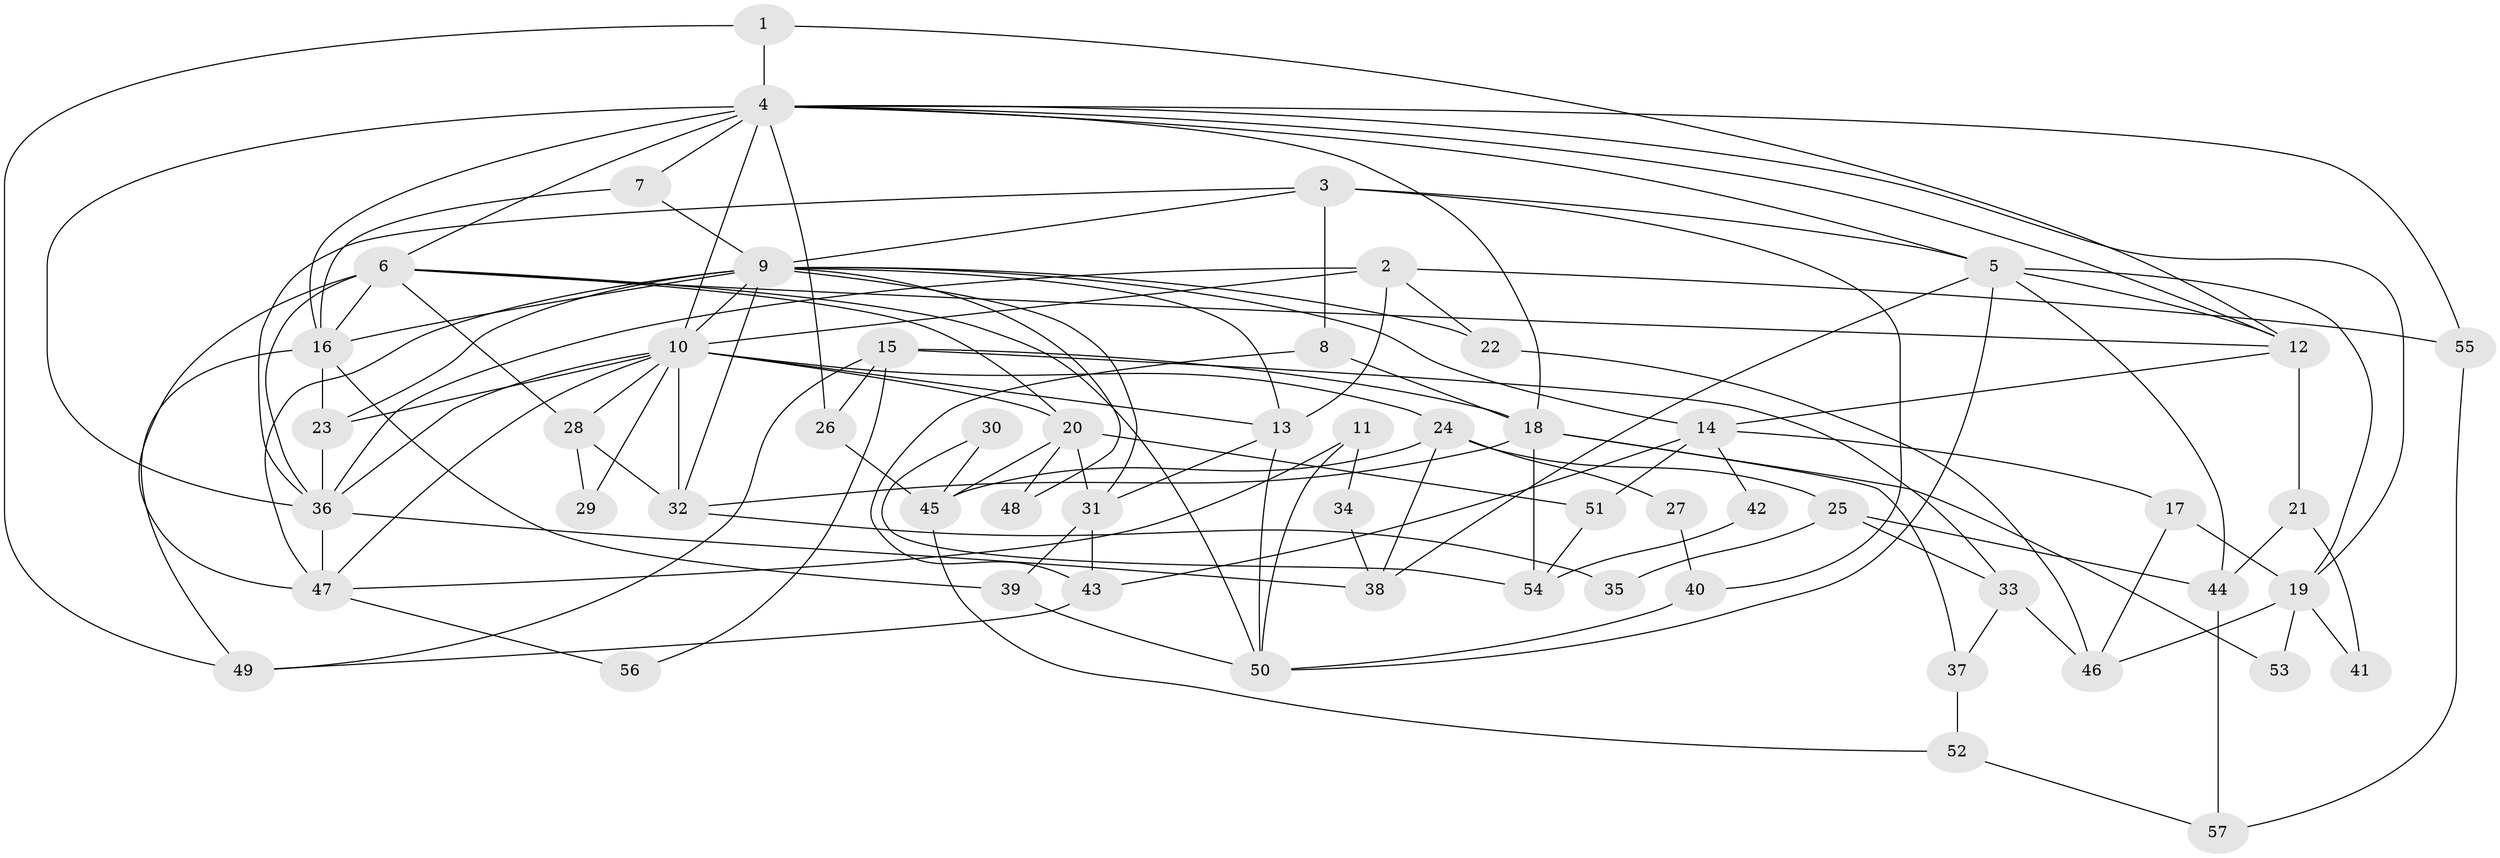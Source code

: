 // original degree distribution, {4: 0.2839506172839506, 5: 0.1728395061728395, 3: 0.2839506172839506, 6: 0.1111111111111111, 7: 0.037037037037037035, 2: 0.1111111111111111}
// Generated by graph-tools (version 1.1) at 2025/51/03/04/25 22:51:18]
// undirected, 57 vertices, 127 edges
graph export_dot {
  node [color=gray90,style=filled];
  1;
  2;
  3;
  4;
  5;
  6;
  7;
  8;
  9;
  10;
  11;
  12;
  13;
  14;
  15;
  16;
  17;
  18;
  19;
  20;
  21;
  22;
  23;
  24;
  25;
  26;
  27;
  28;
  29;
  30;
  31;
  32;
  33;
  34;
  35;
  36;
  37;
  38;
  39;
  40;
  41;
  42;
  43;
  44;
  45;
  46;
  47;
  48;
  49;
  50;
  51;
  52;
  53;
  54;
  55;
  56;
  57;
  1 -- 4 [weight=2.0];
  1 -- 12 [weight=1.0];
  1 -- 49 [weight=1.0];
  2 -- 10 [weight=1.0];
  2 -- 13 [weight=1.0];
  2 -- 22 [weight=1.0];
  2 -- 36 [weight=1.0];
  2 -- 55 [weight=1.0];
  3 -- 5 [weight=1.0];
  3 -- 8 [weight=1.0];
  3 -- 9 [weight=1.0];
  3 -- 36 [weight=1.0];
  3 -- 40 [weight=1.0];
  4 -- 5 [weight=2.0];
  4 -- 6 [weight=1.0];
  4 -- 7 [weight=1.0];
  4 -- 10 [weight=3.0];
  4 -- 12 [weight=1.0];
  4 -- 16 [weight=1.0];
  4 -- 18 [weight=1.0];
  4 -- 19 [weight=1.0];
  4 -- 26 [weight=1.0];
  4 -- 36 [weight=1.0];
  4 -- 55 [weight=1.0];
  5 -- 12 [weight=1.0];
  5 -- 19 [weight=1.0];
  5 -- 38 [weight=1.0];
  5 -- 44 [weight=1.0];
  5 -- 50 [weight=1.0];
  6 -- 12 [weight=1.0];
  6 -- 16 [weight=1.0];
  6 -- 20 [weight=1.0];
  6 -- 28 [weight=1.0];
  6 -- 36 [weight=1.0];
  6 -- 47 [weight=2.0];
  6 -- 50 [weight=1.0];
  7 -- 9 [weight=1.0];
  7 -- 16 [weight=1.0];
  8 -- 18 [weight=1.0];
  8 -- 43 [weight=1.0];
  9 -- 10 [weight=1.0];
  9 -- 13 [weight=1.0];
  9 -- 14 [weight=1.0];
  9 -- 16 [weight=1.0];
  9 -- 22 [weight=1.0];
  9 -- 23 [weight=1.0];
  9 -- 31 [weight=1.0];
  9 -- 32 [weight=1.0];
  9 -- 47 [weight=1.0];
  9 -- 48 [weight=2.0];
  10 -- 13 [weight=1.0];
  10 -- 20 [weight=1.0];
  10 -- 23 [weight=1.0];
  10 -- 24 [weight=1.0];
  10 -- 28 [weight=1.0];
  10 -- 29 [weight=1.0];
  10 -- 32 [weight=1.0];
  10 -- 36 [weight=1.0];
  10 -- 47 [weight=1.0];
  11 -- 34 [weight=1.0];
  11 -- 47 [weight=1.0];
  11 -- 50 [weight=1.0];
  12 -- 14 [weight=1.0];
  12 -- 21 [weight=1.0];
  13 -- 31 [weight=1.0];
  13 -- 50 [weight=1.0];
  14 -- 17 [weight=1.0];
  14 -- 42 [weight=1.0];
  14 -- 43 [weight=1.0];
  14 -- 51 [weight=1.0];
  15 -- 18 [weight=1.0];
  15 -- 26 [weight=1.0];
  15 -- 33 [weight=1.0];
  15 -- 49 [weight=1.0];
  15 -- 56 [weight=1.0];
  16 -- 23 [weight=1.0];
  16 -- 39 [weight=1.0];
  16 -- 49 [weight=1.0];
  17 -- 19 [weight=1.0];
  17 -- 46 [weight=1.0];
  18 -- 32 [weight=1.0];
  18 -- 37 [weight=1.0];
  18 -- 53 [weight=1.0];
  18 -- 54 [weight=1.0];
  19 -- 41 [weight=1.0];
  19 -- 46 [weight=1.0];
  19 -- 53 [weight=1.0];
  20 -- 31 [weight=1.0];
  20 -- 45 [weight=1.0];
  20 -- 48 [weight=1.0];
  20 -- 51 [weight=1.0];
  21 -- 41 [weight=1.0];
  21 -- 44 [weight=1.0];
  22 -- 46 [weight=1.0];
  23 -- 36 [weight=1.0];
  24 -- 25 [weight=1.0];
  24 -- 27 [weight=1.0];
  24 -- 38 [weight=1.0];
  24 -- 45 [weight=1.0];
  25 -- 33 [weight=1.0];
  25 -- 35 [weight=1.0];
  25 -- 44 [weight=1.0];
  26 -- 45 [weight=1.0];
  27 -- 40 [weight=1.0];
  28 -- 29 [weight=1.0];
  28 -- 32 [weight=1.0];
  30 -- 45 [weight=1.0];
  30 -- 54 [weight=1.0];
  31 -- 39 [weight=1.0];
  31 -- 43 [weight=1.0];
  32 -- 35 [weight=1.0];
  33 -- 37 [weight=1.0];
  33 -- 46 [weight=1.0];
  34 -- 38 [weight=1.0];
  36 -- 38 [weight=1.0];
  36 -- 47 [weight=1.0];
  37 -- 52 [weight=1.0];
  39 -- 50 [weight=1.0];
  40 -- 50 [weight=1.0];
  42 -- 54 [weight=1.0];
  43 -- 49 [weight=1.0];
  44 -- 57 [weight=1.0];
  45 -- 52 [weight=1.0];
  47 -- 56 [weight=1.0];
  51 -- 54 [weight=1.0];
  52 -- 57 [weight=1.0];
  55 -- 57 [weight=1.0];
}
